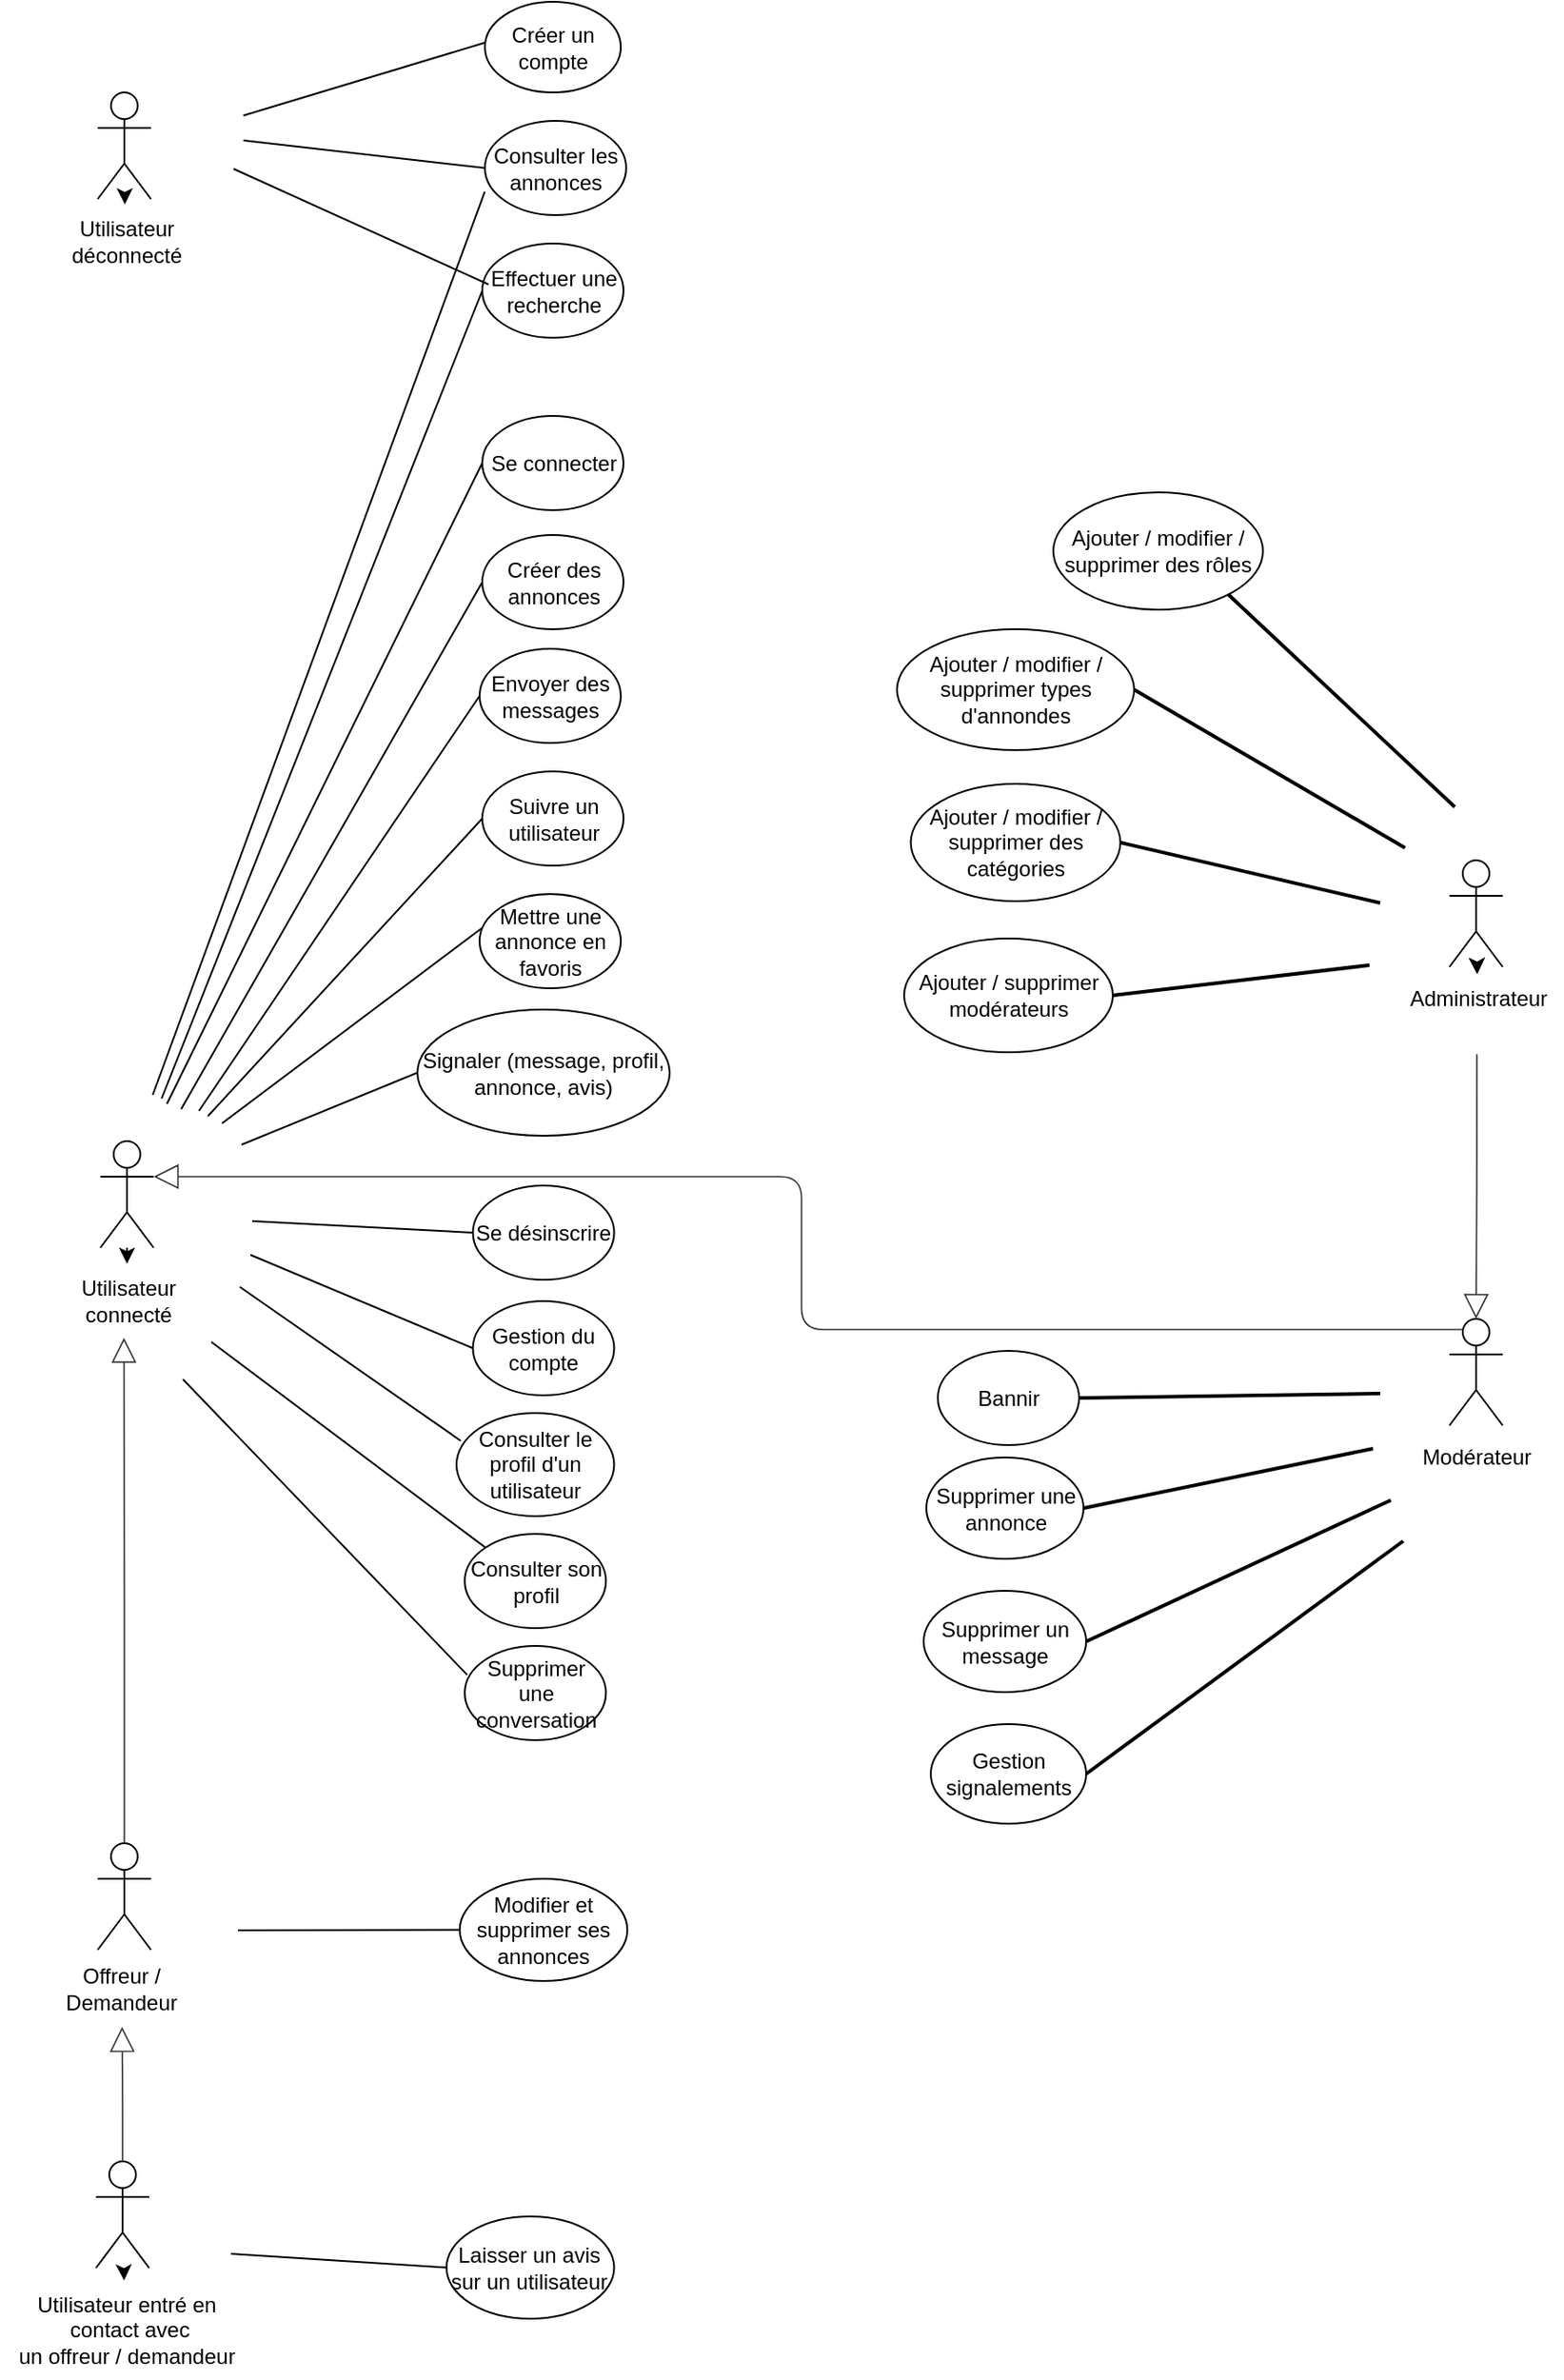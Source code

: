<mxfile>
    <diagram id="b4XO_KiStwE6filwHqoj" name="Page-1">
        <mxGraphModel dx="1526" dy="1412" grid="0" gridSize="10" guides="1" tooltips="1" connect="1" arrows="1" fold="1" page="1" pageScale="1" pageWidth="850" pageHeight="1100" background="#ffffff" math="0" shadow="0">
            <root>
                <mxCell id="0"/>
                <mxCell id="1" parent="0"/>
                <mxCell id="97" value="" style="edgeStyle=none;html=1;" edge="1" parent="1" source="2" target="3">
                    <mxGeometry relative="1" as="geometry"/>
                </mxCell>
                <mxCell id="2" value="" style="shape=umlActor;verticalLabelPosition=bottom;verticalAlign=top;html=1;outlineConnect=0;strokeColor=#000000;fillColor=#FFFFFF;" parent="1" vertex="1">
                    <mxGeometry x="-70" y="-11" width="30" height="60" as="geometry"/>
                </mxCell>
                <mxCell id="3" value="&lt;font color=&quot;#000000&quot;&gt;Utilisateur &lt;br&gt;déconnecté&lt;/font&gt;" style="text;html=1;align=center;verticalAlign=middle;resizable=0;points=[];autosize=1;strokeColor=none;fillColor=none;" parent="1" vertex="1">
                    <mxGeometry x="-94.5" y="52" width="80" height="41" as="geometry"/>
                </mxCell>
                <mxCell id="96" value="" style="edgeStyle=none;html=1;" edge="1" parent="1" source="4" target="5">
                    <mxGeometry relative="1" as="geometry"/>
                </mxCell>
                <mxCell id="4" value="" style="shape=umlActor;verticalLabelPosition=bottom;verticalAlign=top;html=1;outlineConnect=0;strokeColor=#000000;fillColor=#FFFFFF;" parent="1" vertex="1">
                    <mxGeometry x="-68.5" y="579" width="30" height="60" as="geometry"/>
                </mxCell>
                <mxCell id="5" value="&lt;font color=&quot;#000000&quot;&gt;Utilisateur &lt;br&gt;connecté&lt;/font&gt;" style="text;html=1;align=center;verticalAlign=middle;resizable=0;points=[];autosize=1;strokeColor=none;fillColor=none;" parent="1" vertex="1">
                    <mxGeometry x="-89" y="648" width="71" height="41" as="geometry"/>
                </mxCell>
                <mxCell id="6" value="" style="shape=umlActor;verticalLabelPosition=bottom;verticalAlign=top;html=1;outlineConnect=0;strokeColor=#000000;fillColor=#FFFFFF;" parent="1" vertex="1">
                    <mxGeometry x="-70" y="974" width="30" height="60" as="geometry"/>
                </mxCell>
                <mxCell id="8" value="&lt;font color=&quot;#000000&quot;&gt;Offreur / &lt;br&gt;Demandeur&lt;/font&gt;" style="text;html=1;align=center;verticalAlign=middle;resizable=0;points=[];autosize=1;strokeColor=none;fillColor=none;" parent="1" vertex="1">
                    <mxGeometry x="-97.5" y="1035" width="81" height="41" as="geometry"/>
                </mxCell>
                <mxCell id="98" value="" style="edgeStyle=none;html=1;" edge="1" parent="1" source="9" target="10">
                    <mxGeometry relative="1" as="geometry"/>
                </mxCell>
                <mxCell id="9" value="" style="shape=umlActor;verticalLabelPosition=bottom;verticalAlign=top;html=1;outlineConnect=0;strokeColor=#000000;fillColor=#FFFFFF;" parent="1" vertex="1">
                    <mxGeometry x="-71" y="1153" width="30" height="60" as="geometry"/>
                </mxCell>
                <mxCell id="10" value="&lt;font color=&quot;#000000&quot;&gt;Utilisateur entré en&lt;br&gt;&amp;nbsp;contact avec &lt;br&gt;un offreur / demandeur&lt;br&gt;&lt;/font&gt;" style="text;html=1;align=center;verticalAlign=middle;resizable=0;points=[];autosize=1;strokeColor=none;fillColor=none;" parent="1" vertex="1">
                    <mxGeometry x="-124.5" y="1220" width="140" height="55" as="geometry"/>
                </mxCell>
                <mxCell id="11" value="Créer un compte" style="ellipse;whiteSpace=wrap;html=1;strokeColor=#000000;fontColor=#000000;fillColor=#FFFFFF;" parent="1" vertex="1">
                    <mxGeometry x="148" y="-62" width="76.5" height="51" as="geometry"/>
                </mxCell>
                <mxCell id="12" value="Consulter les annonces" style="ellipse;whiteSpace=wrap;html=1;strokeColor=#000000;fontColor=#000000;fillColor=#FFFFFF;" parent="1" vertex="1">
                    <mxGeometry x="148" y="5" width="79.5" height="53" as="geometry"/>
                </mxCell>
                <mxCell id="13" value="Effectuer une recherche" style="ellipse;whiteSpace=wrap;html=1;strokeColor=#000000;fontColor=#000000;fillColor=#FFFFFF;" parent="1" vertex="1">
                    <mxGeometry x="146.5" y="74" width="79.5" height="53" as="geometry"/>
                </mxCell>
                <mxCell id="14" value="" style="endArrow=none;html=1;fontColor=#000000;strokeColor=#000000;entryX=0;entryY=0.451;entryDx=0;entryDy=0;entryPerimeter=0;" parent="1" target="11" edge="1">
                    <mxGeometry width="50" height="50" relative="1" as="geometry">
                        <mxPoint x="12" y="2" as="sourcePoint"/>
                        <mxPoint x="135" y="-39" as="targetPoint"/>
                    </mxGeometry>
                </mxCell>
                <mxCell id="15" value="" style="endArrow=none;html=1;fontColor=#000000;strokeColor=#000000;entryX=0;entryY=0.5;entryDx=0;entryDy=0;" parent="1" target="12" edge="1">
                    <mxGeometry width="50" height="50" relative="1" as="geometry">
                        <mxPoint x="12" y="16" as="sourcePoint"/>
                        <mxPoint x="132" y="25" as="targetPoint"/>
                    </mxGeometry>
                </mxCell>
                <mxCell id="16" value="" style="endArrow=none;html=1;fontColor=#000000;strokeColor=#000000;" parent="1" edge="1">
                    <mxGeometry width="50" height="50" relative="1" as="geometry">
                        <mxPoint x="6.5" y="32" as="sourcePoint"/>
                        <mxPoint x="150" y="97" as="targetPoint"/>
                    </mxGeometry>
                </mxCell>
                <mxCell id="17" value="Se connecter" style="ellipse;whiteSpace=wrap;html=1;strokeColor=#000000;fontColor=#000000;fillColor=#FFFFFF;" parent="1" vertex="1">
                    <mxGeometry x="146.5" y="171" width="79.5" height="53" as="geometry"/>
                </mxCell>
                <mxCell id="18" value="Créer des annonces" style="ellipse;whiteSpace=wrap;html=1;strokeColor=#000000;fontColor=#000000;fillColor=#FFFFFF;" parent="1" vertex="1">
                    <mxGeometry x="146.5" y="238" width="79.5" height="53" as="geometry"/>
                </mxCell>
                <mxCell id="19" value="Envoyer des messages" style="ellipse;whiteSpace=wrap;html=1;strokeColor=#000000;fontColor=#000000;fillColor=#FFFFFF;" parent="1" vertex="1">
                    <mxGeometry x="145" y="302" width="79.5" height="53" as="geometry"/>
                </mxCell>
                <mxCell id="20" value="Suivre un utilisateur" style="ellipse;whiteSpace=wrap;html=1;strokeColor=#000000;fontColor=#000000;fillColor=#FFFFFF;" parent="1" vertex="1">
                    <mxGeometry x="146.5" y="371" width="79.5" height="53" as="geometry"/>
                </mxCell>
                <mxCell id="21" value="Mettre une annonce en favoris" style="ellipse;whiteSpace=wrap;html=1;strokeColor=#000000;fontColor=#000000;fillColor=#FFFFFF;" parent="1" vertex="1">
                    <mxGeometry x="145" y="440" width="79.5" height="53" as="geometry"/>
                </mxCell>
                <mxCell id="22" value="Signaler (message, profil, annonce, avis)" style="ellipse;whiteSpace=wrap;html=1;strokeColor=#000000;fontColor=#000000;fillColor=#FFFFFF;" parent="1" vertex="1">
                    <mxGeometry x="110" y="505" width="142" height="71" as="geometry"/>
                </mxCell>
                <mxCell id="23" value="Se désinscrire" style="ellipse;whiteSpace=wrap;html=1;strokeColor=#000000;fontColor=#000000;fillColor=#FFFFFF;" parent="1" vertex="1">
                    <mxGeometry x="141.25" y="604" width="79.5" height="53" as="geometry"/>
                </mxCell>
                <mxCell id="24" value="Gestion du compte" style="ellipse;whiteSpace=wrap;html=1;strokeColor=#000000;fontColor=#000000;fillColor=#FFFFFF;" parent="1" vertex="1">
                    <mxGeometry x="141.25" y="669" width="79.5" height="53" as="geometry"/>
                </mxCell>
                <mxCell id="25" value="Consulter le profil d'un utilisateur" style="ellipse;whiteSpace=wrap;html=1;strokeColor=#000000;fontColor=#000000;fillColor=#FFFFFF;" parent="1" vertex="1">
                    <mxGeometry x="132" y="732" width="88.75" height="58" as="geometry"/>
                </mxCell>
                <mxCell id="26" value="Consulter son profil" style="ellipse;whiteSpace=wrap;html=1;strokeColor=#000000;fontColor=#000000;fillColor=#FFFFFF;" parent="1" vertex="1">
                    <mxGeometry x="136.63" y="800" width="79.5" height="53" as="geometry"/>
                </mxCell>
                <mxCell id="27" value="Modifier et supprimer ses annonces" style="ellipse;whiteSpace=wrap;html=1;strokeColor=#000000;fontColor=#000000;fillColor=#FFFFFF;" parent="1" vertex="1">
                    <mxGeometry x="133.81" y="994" width="94.38" height="57.5" as="geometry"/>
                </mxCell>
                <mxCell id="28" value="Supprimer une conversation" style="ellipse;whiteSpace=wrap;html=1;strokeColor=#000000;fontColor=#000000;fillColor=#FFFFFF;" parent="1" vertex="1">
                    <mxGeometry x="136.63" y="863" width="79.5" height="53" as="geometry"/>
                </mxCell>
                <mxCell id="30" value="Laisser un avis sur un utilisateur" style="ellipse;whiteSpace=wrap;html=1;strokeColor=#000000;fontColor=#000000;fillColor=#FFFFFF;" parent="1" vertex="1">
                    <mxGeometry x="126.37" y="1184" width="94.38" height="57.5" as="geometry"/>
                </mxCell>
                <mxCell id="31" value="" style="endArrow=none;html=1;strokeColor=#000000;fontColor=#000000;entryX=-0.001;entryY=0.752;entryDx=0;entryDy=0;entryPerimeter=0;" parent="1" target="12" edge="1">
                    <mxGeometry width="50" height="50" relative="1" as="geometry">
                        <mxPoint x="-39" y="553" as="sourcePoint"/>
                        <mxPoint x="137" y="50" as="targetPoint"/>
                    </mxGeometry>
                </mxCell>
                <mxCell id="32" value="" style="endArrow=none;html=1;strokeColor=#000000;fontColor=#000000;entryX=0;entryY=0.5;entryDx=0;entryDy=0;" parent="1" target="13" edge="1">
                    <mxGeometry width="50" height="50" relative="1" as="geometry">
                        <mxPoint x="-34" y="555" as="sourcePoint"/>
                        <mxPoint x="138" y="126" as="targetPoint"/>
                    </mxGeometry>
                </mxCell>
                <mxCell id="33" value="" style="endArrow=none;html=1;strokeColor=#000000;fontColor=#000000;entryX=0;entryY=0.5;entryDx=0;entryDy=0;" parent="1" target="17" edge="1">
                    <mxGeometry width="50" height="50" relative="1" as="geometry">
                        <mxPoint x="-31" y="558" as="sourcePoint"/>
                        <mxPoint x="137" y="216" as="targetPoint"/>
                    </mxGeometry>
                </mxCell>
                <mxCell id="34" value="" style="endArrow=none;html=1;strokeColor=#000000;fontColor=#000000;entryX=0;entryY=0.5;entryDx=0;entryDy=0;" parent="1" target="18" edge="1">
                    <mxGeometry width="50" height="50" relative="1" as="geometry">
                        <mxPoint x="-23" y="561" as="sourcePoint"/>
                        <mxPoint x="153" y="273" as="targetPoint"/>
                    </mxGeometry>
                </mxCell>
                <mxCell id="35" value="" style="endArrow=none;html=1;strokeColor=#000000;fontColor=#000000;entryX=0;entryY=0.5;entryDx=0;entryDy=0;" parent="1" target="19" edge="1">
                    <mxGeometry width="50" height="50" relative="1" as="geometry">
                        <mxPoint x="-13" y="562" as="sourcePoint"/>
                        <mxPoint x="36.5" y="515.5" as="targetPoint"/>
                    </mxGeometry>
                </mxCell>
                <mxCell id="36" value="" style="endArrow=none;html=1;strokeColor=#000000;fontColor=#000000;entryX=0;entryY=0.5;entryDx=0;entryDy=0;" parent="1" target="20" edge="1">
                    <mxGeometry width="50" height="50" relative="1" as="geometry">
                        <mxPoint x="-8" y="565" as="sourcePoint"/>
                        <mxPoint x="47" y="519" as="targetPoint"/>
                    </mxGeometry>
                </mxCell>
                <mxCell id="37" value="" style="endArrow=none;html=1;strokeColor=#000000;fontColor=#000000;" parent="1" edge="1">
                    <mxGeometry width="50" height="50" relative="1" as="geometry">
                        <mxPoint y="569" as="sourcePoint"/>
                        <mxPoint x="146.5" y="459" as="targetPoint"/>
                    </mxGeometry>
                </mxCell>
                <mxCell id="38" value="" style="endArrow=none;html=1;strokeColor=#000000;fontColor=#000000;entryX=0;entryY=0.5;entryDx=0;entryDy=0;" parent="1" target="22" edge="1">
                    <mxGeometry width="50" height="50" relative="1" as="geometry">
                        <mxPoint x="11" y="581" as="sourcePoint"/>
                        <mxPoint x="61" y="537" as="targetPoint"/>
                    </mxGeometry>
                </mxCell>
                <mxCell id="39" value="" style="endArrow=none;html=1;strokeColor=#000000;fontColor=#000000;entryX=0;entryY=0.5;entryDx=0;entryDy=0;" parent="1" target="23" edge="1">
                    <mxGeometry width="50" height="50" relative="1" as="geometry">
                        <mxPoint x="17" y="624" as="sourcePoint"/>
                        <mxPoint x="66.5" y="591" as="targetPoint"/>
                    </mxGeometry>
                </mxCell>
                <mxCell id="40" value="" style="endArrow=none;html=1;strokeColor=#000000;fontColor=#000000;entryX=0;entryY=0.5;entryDx=0;entryDy=0;" parent="1" target="24" edge="1">
                    <mxGeometry width="50" height="50" relative="1" as="geometry">
                        <mxPoint x="16" y="643" as="sourcePoint"/>
                        <mxPoint x="70" y="639" as="targetPoint"/>
                    </mxGeometry>
                </mxCell>
                <mxCell id="41" value="" style="endArrow=none;html=1;strokeColor=#000000;fontColor=#000000;exitX=0.027;exitY=0.269;exitDx=0;exitDy=0;exitPerimeter=0;" parent="1" source="25" edge="1">
                    <mxGeometry width="50" height="50" relative="1" as="geometry">
                        <mxPoint x="123" y="695" as="sourcePoint"/>
                        <mxPoint x="10" y="661" as="targetPoint"/>
                    </mxGeometry>
                </mxCell>
                <mxCell id="42" value="" style="endArrow=none;html=1;strokeColor=#000000;fontColor=#000000;entryX=0;entryY=0;entryDx=0;entryDy=0;" parent="1" target="26" edge="1">
                    <mxGeometry width="50" height="50" relative="1" as="geometry">
                        <mxPoint x="-6" y="692" as="sourcePoint"/>
                        <mxPoint x="144" y="819" as="targetPoint"/>
                    </mxGeometry>
                </mxCell>
                <mxCell id="43" value="" style="endArrow=none;html=1;strokeColor=#000000;fontColor=#000000;entryX=0.018;entryY=0.308;entryDx=0;entryDy=0;entryPerimeter=0;" parent="1" target="28" edge="1">
                    <mxGeometry width="50" height="50" relative="1" as="geometry">
                        <mxPoint x="-22" y="713" as="sourcePoint"/>
                        <mxPoint x="-13.5" y="813" as="targetPoint"/>
                    </mxGeometry>
                </mxCell>
                <mxCell id="46" value="" style="endArrow=none;html=1;strokeColor=#000000;fontColor=#000000;entryX=0;entryY=0.5;entryDx=0;entryDy=0;" parent="1" target="27" edge="1">
                    <mxGeometry width="50" height="50" relative="1" as="geometry">
                        <mxPoint x="9" y="1023" as="sourcePoint"/>
                        <mxPoint x="63" y="979" as="targetPoint"/>
                    </mxGeometry>
                </mxCell>
                <mxCell id="47" value="" style="endArrow=none;html=1;strokeColor=#000000;fontColor=#000000;entryX=0;entryY=0.5;entryDx=0;entryDy=0;" parent="1" target="30" edge="1">
                    <mxGeometry width="50" height="50" relative="1" as="geometry">
                        <mxPoint x="5" y="1205" as="sourcePoint"/>
                        <mxPoint x="61" y="1166" as="targetPoint"/>
                    </mxGeometry>
                </mxCell>
                <mxCell id="48" value="" style="endArrow=classic;html=1;strokeColor=#FFFFFF;fontColor=#000000;fillColor=#FFFFFF;" parent="1" edge="1">
                    <mxGeometry width="50" height="50" relative="1" as="geometry">
                        <mxPoint x="-58" y="966" as="sourcePoint"/>
                        <mxPoint x="-8" y="916" as="targetPoint"/>
                    </mxGeometry>
                </mxCell>
                <mxCell id="63" value="" style="shape=umlActor;verticalLabelPosition=bottom;verticalAlign=top;html=1;outlineConnect=0;strokeColor=#000000;fillColor=#FFFFFF;" parent="1" vertex="1">
                    <mxGeometry x="691" y="679" width="30" height="60" as="geometry"/>
                </mxCell>
                <mxCell id="64" value="&lt;font color=&quot;#000000&quot;&gt;Modérateur&lt;/font&gt;" style="text;html=1;align=center;verticalAlign=middle;resizable=0;points=[];autosize=1;strokeColor=none;fillColor=none;" parent="1" vertex="1">
                    <mxGeometry x="666.5" y="744" width="79" height="26" as="geometry"/>
                </mxCell>
                <mxCell id="99" value="" style="edgeStyle=none;html=1;" edge="1" parent="1" source="70" target="71">
                    <mxGeometry relative="1" as="geometry"/>
                </mxCell>
                <mxCell id="100" value="" style="edgeStyle=none;html=1;" edge="1" parent="1" source="70" target="71">
                    <mxGeometry relative="1" as="geometry"/>
                </mxCell>
                <mxCell id="70" value="" style="shape=umlActor;verticalLabelPosition=bottom;verticalAlign=top;html=1;outlineConnect=0;strokeColor=#000000;fillColor=#FFFFFF;" parent="1" vertex="1">
                    <mxGeometry x="691" y="421" width="30" height="60" as="geometry"/>
                </mxCell>
                <mxCell id="71" value="&lt;font color=&quot;#000000&quot;&gt;Administrateur&lt;br&gt;&lt;br&gt;&lt;/font&gt;" style="text;html=1;align=center;verticalAlign=middle;resizable=0;points=[];autosize=1;strokeColor=none;fillColor=none;" parent="1" vertex="1">
                    <mxGeometry x="659.5" y="485" width="95" height="41" as="geometry"/>
                </mxCell>
                <mxCell id="73" value="Bannir" style="ellipse;whiteSpace=wrap;html=1;strokeColor=#000000;fontColor=#000000;fillColor=#FFFFFF;" parent="1" vertex="1">
                    <mxGeometry x="403" y="697" width="79.5" height="53" as="geometry"/>
                </mxCell>
                <mxCell id="74" value="Supprimer une annonce" style="ellipse;whiteSpace=wrap;html=1;strokeColor=#000000;fontColor=#000000;fillColor=#FFFFFF;" parent="1" vertex="1">
                    <mxGeometry x="396.5" y="757" width="88.5" height="57" as="geometry"/>
                </mxCell>
                <mxCell id="75" value="Supprimer un message&lt;br&gt;" style="ellipse;whiteSpace=wrap;html=1;strokeColor=#000000;fontColor=#000000;fillColor=#FFFFFF;" parent="1" vertex="1">
                    <mxGeometry x="395" y="832" width="91.5" height="57" as="geometry"/>
                </mxCell>
                <mxCell id="76" value="Gestion signalements" style="ellipse;whiteSpace=wrap;html=1;strokeColor=#000000;fontColor=#000000;fillColor=#FFFFFF;" parent="1" vertex="1">
                    <mxGeometry x="399" y="907" width="87.5" height="56" as="geometry"/>
                </mxCell>
                <mxCell id="77" value="Ajouter / modifier / supprimer des catégories" style="ellipse;whiteSpace=wrap;html=1;strokeColor=#000000;fontColor=#000000;fillColor=#FFFFFF;" parent="1" vertex="1">
                    <mxGeometry x="387.75" y="378" width="118" height="66" as="geometry"/>
                </mxCell>
                <mxCell id="78" value="Ajouter / supprimer modérateurs" style="ellipse;whiteSpace=wrap;html=1;strokeColor=#000000;fontColor=#000000;fillColor=#FFFFFF;" parent="1" vertex="1">
                    <mxGeometry x="384" y="465" width="117.5" height="64" as="geometry"/>
                </mxCell>
                <mxCell id="79" value="Ajouter / modifier / supprimer types d'annondes" style="ellipse;whiteSpace=wrap;html=1;strokeColor=#000000;fontColor=#000000;fillColor=#FFFFFF;" parent="1" vertex="1">
                    <mxGeometry x="380" y="291" width="133.5" height="68" as="geometry"/>
                </mxCell>
                <mxCell id="83" value="" style="endArrow=none;html=1;labelBackgroundColor=#FFFFFF;strokeColor=#000000;strokeWidth=2;fontColor=#FFFFFF;fillColor=#FFFFFF;exitX=1;exitY=0.5;exitDx=0;exitDy=0;" parent="1" source="78" edge="1">
                    <mxGeometry width="50" height="50" relative="1" as="geometry">
                        <mxPoint x="505.75" y="509" as="sourcePoint"/>
                        <mxPoint x="646" y="480" as="targetPoint"/>
                    </mxGeometry>
                </mxCell>
                <mxCell id="84" value="" style="endArrow=none;html=1;labelBackgroundColor=#FFFFFF;strokeColor=#000000;strokeWidth=2;fontColor=#FFFFFF;fillColor=#FFFFFF;exitX=1;exitY=0.5;exitDx=0;exitDy=0;" parent="1" source="77" edge="1">
                    <mxGeometry width="50" height="50" relative="1" as="geometry">
                        <mxPoint x="533" y="418" as="sourcePoint"/>
                        <mxPoint x="652" y="445" as="targetPoint"/>
                    </mxGeometry>
                </mxCell>
                <mxCell id="85" value="" style="endArrow=none;html=1;labelBackgroundColor=#FFFFFF;strokeColor=#000000;strokeWidth=2;fontColor=#FFFFFF;fillColor=#FFFFFF;exitX=1;exitY=0.5;exitDx=0;exitDy=0;" parent="1" source="79" edge="1">
                    <mxGeometry width="50" height="50" relative="1" as="geometry">
                        <mxPoint x="562" y="371" as="sourcePoint"/>
                        <mxPoint x="666" y="414" as="targetPoint"/>
                    </mxGeometry>
                </mxCell>
                <mxCell id="86" value="" style="endArrow=none;html=1;labelBackgroundColor=#FFFFFF;strokeColor=#000000;strokeWidth=2;fontColor=#FFFFFF;fillColor=#FFFFFF;exitX=1;exitY=0.5;exitDx=0;exitDy=0;" parent="1" source="73" edge="1">
                    <mxGeometry width="50" height="50" relative="1" as="geometry">
                        <mxPoint x="486.5" y="713" as="sourcePoint"/>
                        <mxPoint x="652" y="721" as="targetPoint"/>
                    </mxGeometry>
                </mxCell>
                <mxCell id="87" value="" style="endArrow=none;html=1;labelBackgroundColor=#FFFFFF;strokeColor=#000000;strokeWidth=2;fontColor=#FFFFFF;fillColor=#FFFFFF;entryX=1;entryY=0.5;entryDx=0;entryDy=0;" parent="1" target="74" edge="1">
                    <mxGeometry width="50" height="50" relative="1" as="geometry">
                        <mxPoint x="648" y="752" as="sourcePoint"/>
                        <mxPoint x="513.5" y="768" as="targetPoint"/>
                    </mxGeometry>
                </mxCell>
                <mxCell id="88" value="" style="endArrow=none;html=1;labelBackgroundColor=#FFFFFF;strokeColor=#000000;strokeWidth=2;fontColor=#FFFFFF;fillColor=#FFFFFF;exitX=1;exitY=0.5;exitDx=0;exitDy=0;" parent="1" source="75" edge="1">
                    <mxGeometry width="50" height="50" relative="1" as="geometry">
                        <mxPoint x="501.5" y="863" as="sourcePoint"/>
                        <mxPoint x="658" y="781" as="targetPoint"/>
                    </mxGeometry>
                </mxCell>
                <mxCell id="89" value="" style="endArrow=none;html=1;labelBackgroundColor=#FFFFFF;strokeColor=#000000;strokeWidth=2;fontColor=#FFFFFF;fillColor=#FFFFFF;exitX=1;exitY=0.5;exitDx=0;exitDy=0;" parent="1" source="76" edge="1">
                    <mxGeometry width="50" height="50" relative="1" as="geometry">
                        <mxPoint x="482.5" y="926" as="sourcePoint"/>
                        <mxPoint x="665" y="804" as="targetPoint"/>
                    </mxGeometry>
                </mxCell>
                <UserObject label="" lucidchartObjectId="XPeXDu1nLHze" id="90">
                    <mxCell style="html=1;jettySize=18;whiteSpace=wrap;fontSize=13;strokeColor=#333333;strokeOpacity=100;strokeWidth=0.8;rounded=1;arcSize=24;edgeStyle=orthogonalEdgeStyle;startArrow=none;endArrow=block;endFill=0;endSize=12;exitX=0.5;exitY=0;exitDx=0;exitDy=0;exitPerimeter=0;entryX=0.476;entryY=1.015;entryDx=0;entryDy=0;entryPerimeter=0;" parent="1" source="6" target="5" edge="1">
                        <mxGeometry width="100" height="100" relative="1" as="geometry">
                            <Array as="points"/>
                            <mxPoint x="-89" y="907" as="sourcePoint"/>
                            <mxPoint x="168" y="907" as="targetPoint"/>
                        </mxGeometry>
                    </mxCell>
                </UserObject>
                <UserObject label="" lucidchartObjectId="XPeXDu1nLHze" id="91">
                    <mxCell style="html=1;jettySize=18;whiteSpace=wrap;fontSize=13;strokeColor=#333333;strokeOpacity=100;strokeWidth=0.8;rounded=1;arcSize=24;edgeStyle=orthogonalEdgeStyle;startArrow=none;endArrow=block;endFill=0;endSize=12;exitX=0.5;exitY=0;exitDx=0;exitDy=0;exitPerimeter=0;entryX=0.509;entryY=1.033;entryDx=0;entryDy=0;entryPerimeter=0;" parent="1" source="9" target="8" edge="1">
                        <mxGeometry width="100" height="100" relative="1" as="geometry">
                            <Array as="points"/>
                            <mxPoint x="20" y="1069" as="sourcePoint"/>
                            <mxPoint x="95" y="1069" as="targetPoint"/>
                        </mxGeometry>
                    </mxCell>
                </UserObject>
                <mxCell id="92" value="" style="endArrow=none;html=1;labelBackgroundColor=#FFFFFF;strokeColor=#000000;strokeWidth=2;fontColor=#FFFFFF;fillColor=#FFFFFF;" parent="1" edge="1">
                    <mxGeometry width="50" height="50" relative="1" as="geometry">
                        <mxPoint x="566" y="271" as="sourcePoint"/>
                        <mxPoint x="694" y="391" as="targetPoint"/>
                    </mxGeometry>
                </mxCell>
                <mxCell id="93" value="Ajouter / modifier / supprimer des rôles" style="ellipse;whiteSpace=wrap;html=1;strokeColor=#000000;fontColor=#000000;fillColor=#FFFFFF;" parent="1" vertex="1">
                    <mxGeometry x="468" y="214" width="118" height="66" as="geometry"/>
                </mxCell>
                <UserObject label="" lucidchartObjectId="XPeXDu1nLHze" id="94">
                    <mxCell style="html=1;jettySize=18;whiteSpace=wrap;fontSize=13;strokeColor=#333333;strokeOpacity=100;strokeWidth=0.8;rounded=1;arcSize=24;edgeStyle=orthogonalEdgeStyle;startArrow=none;endArrow=block;endFill=0;endSize=12;entryX=0.5;entryY=0;entryDx=0;entryDy=0;entryPerimeter=0;exitX=0.494;exitY=1.102;exitDx=0;exitDy=0;exitPerimeter=0;" parent="1" source="71" target="63" edge="1">
                        <mxGeometry width="100" height="100" relative="1" as="geometry">
                            <Array as="points"/>
                            <mxPoint x="514" y="591" as="sourcePoint"/>
                            <mxPoint x="632" y="591" as="targetPoint"/>
                        </mxGeometry>
                    </mxCell>
                </UserObject>
                <UserObject label="" lucidchartObjectId="XPeXDu1nLHze" id="95">
                    <mxCell style="html=1;jettySize=18;whiteSpace=wrap;fontSize=13;strokeColor=#333333;strokeOpacity=100;strokeWidth=0.8;rounded=1;arcSize=24;edgeStyle=orthogonalEdgeStyle;startArrow=none;endArrow=block;endFill=0;endSize=12;exitX=0.25;exitY=0.1;exitDx=0;exitDy=0;exitPerimeter=0;entryX=1;entryY=0.333;entryDx=0;entryDy=0;entryPerimeter=0;" parent="1" source="63" target="4" edge="1">
                        <mxGeometry width="100" height="100" relative="1" as="geometry">
                            <Array as="points"/>
                            <mxPoint x="590.5" y="621" as="sourcePoint"/>
                            <mxPoint x="396.5" y="621" as="targetPoint"/>
                        </mxGeometry>
                    </mxCell>
                </UserObject>
            </root>
        </mxGraphModel>
    </diagram>
</mxfile>